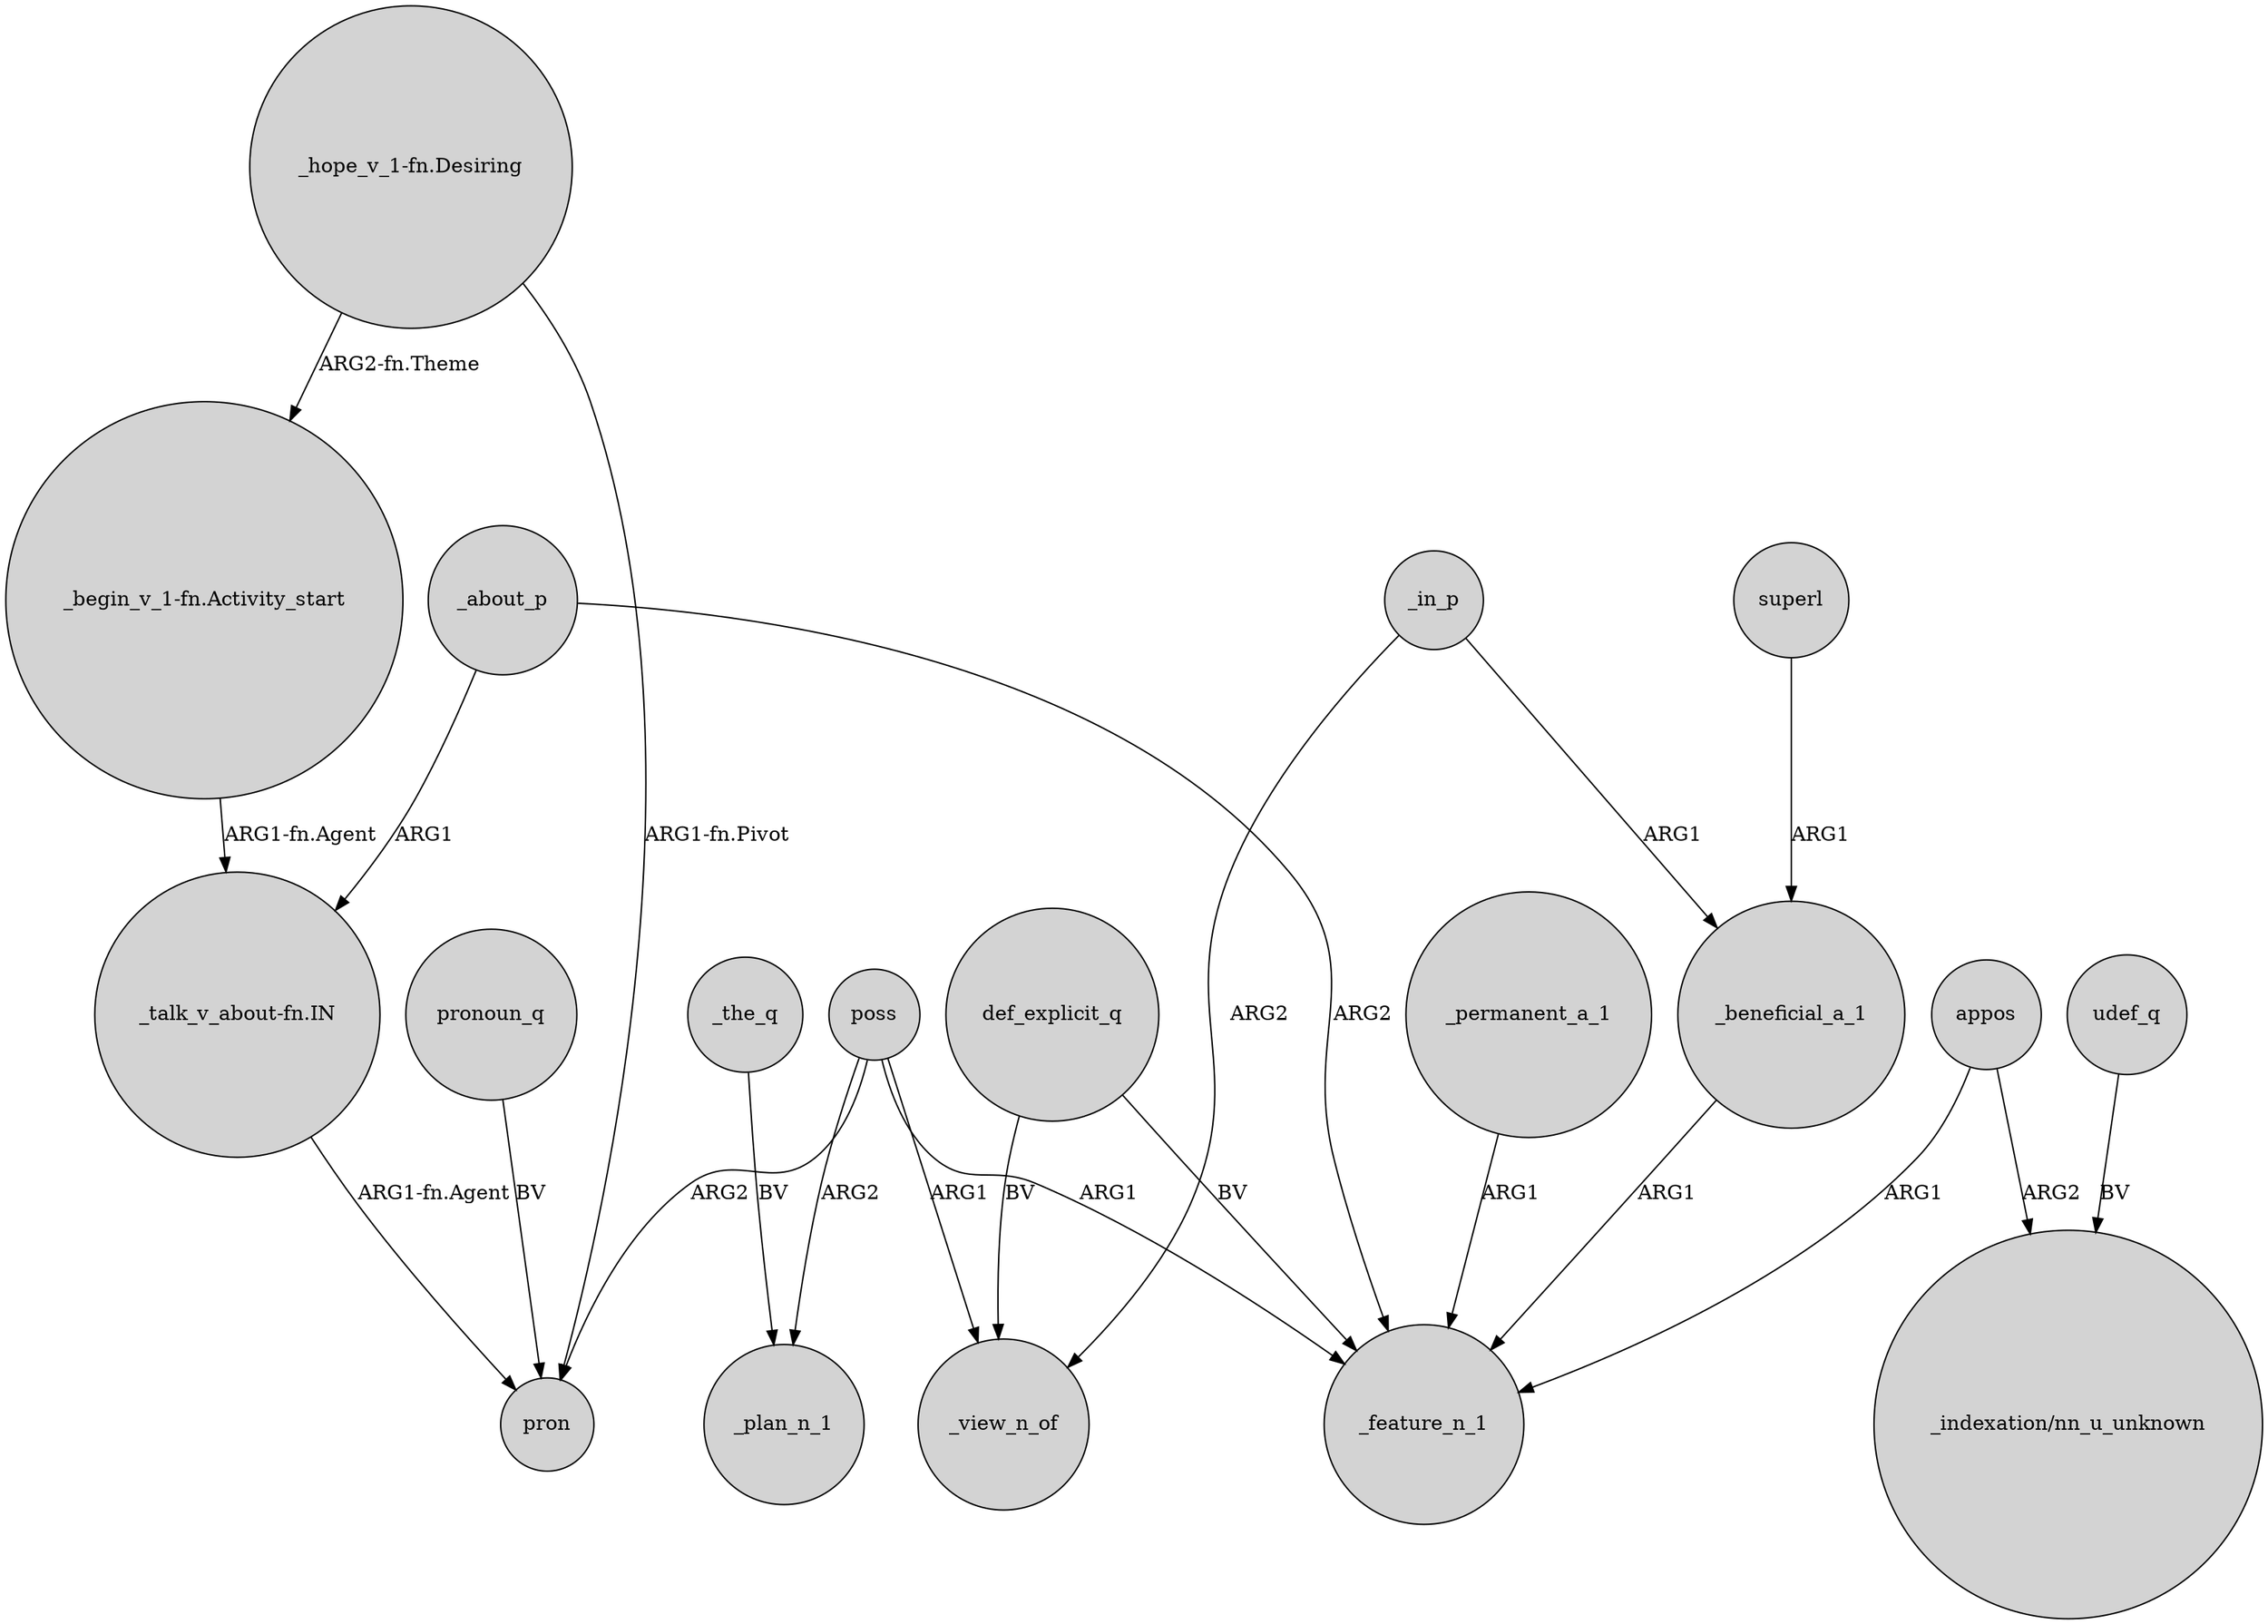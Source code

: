 digraph {
	node [shape=circle style=filled]
	"_hope_v_1-fn.Desiring" -> pron [label="ARG1-fn.Pivot"]
	_about_p -> "_talk_v_about-fn.IN" [label=ARG1]
	_in_p -> _view_n_of [label=ARG2]
	poss -> pron [label=ARG2]
	appos -> "_indexation/nn_u_unknown" [label=ARG2]
	appos -> _feature_n_1 [label=ARG1]
	def_explicit_q -> _feature_n_1 [label=BV]
	_about_p -> _feature_n_1 [label=ARG2]
	_the_q -> _plan_n_1 [label=BV]
	"_talk_v_about-fn.IN" -> pron [label="ARG1-fn.Agent"]
	superl -> _beneficial_a_1 [label=ARG1]
	poss -> _plan_n_1 [label=ARG2]
	_permanent_a_1 -> _feature_n_1 [label=ARG1]
	"_hope_v_1-fn.Desiring" -> "_begin_v_1-fn.Activity_start" [label="ARG2-fn.Theme"]
	poss -> _view_n_of [label=ARG1]
	poss -> _feature_n_1 [label=ARG1]
	pronoun_q -> pron [label=BV]
	_beneficial_a_1 -> _feature_n_1 [label=ARG1]
	def_explicit_q -> _view_n_of [label=BV]
	"_begin_v_1-fn.Activity_start" -> "_talk_v_about-fn.IN" [label="ARG1-fn.Agent"]
	udef_q -> "_indexation/nn_u_unknown" [label=BV]
	_in_p -> _beneficial_a_1 [label=ARG1]
}
